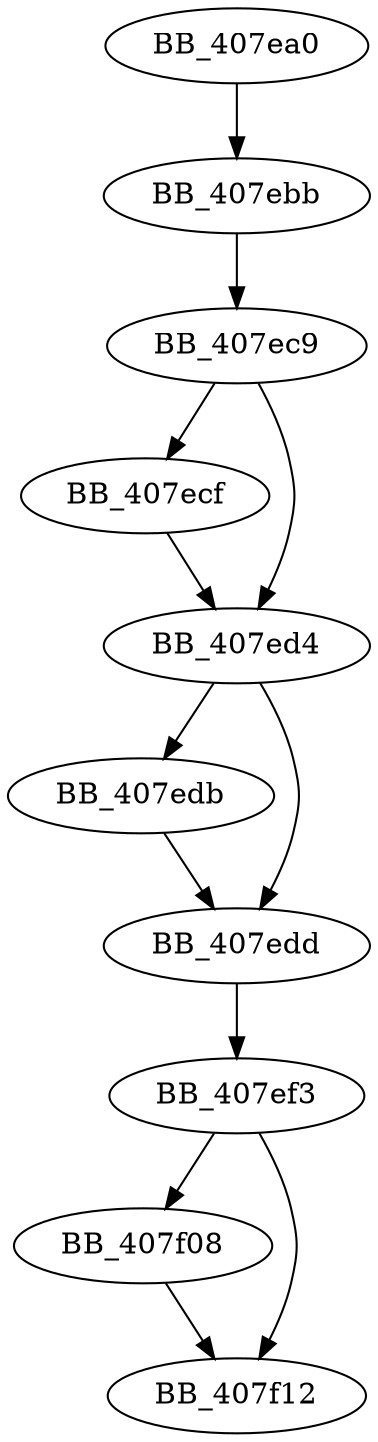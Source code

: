 DiGraph sub_407EA0{
BB_407ea0->BB_407ebb
BB_407ebb->BB_407ec9
BB_407ec9->BB_407ecf
BB_407ec9->BB_407ed4
BB_407ecf->BB_407ed4
BB_407ed4->BB_407edb
BB_407ed4->BB_407edd
BB_407edb->BB_407edd
BB_407edd->BB_407ef3
BB_407ef3->BB_407f08
BB_407ef3->BB_407f12
BB_407f08->BB_407f12
}
